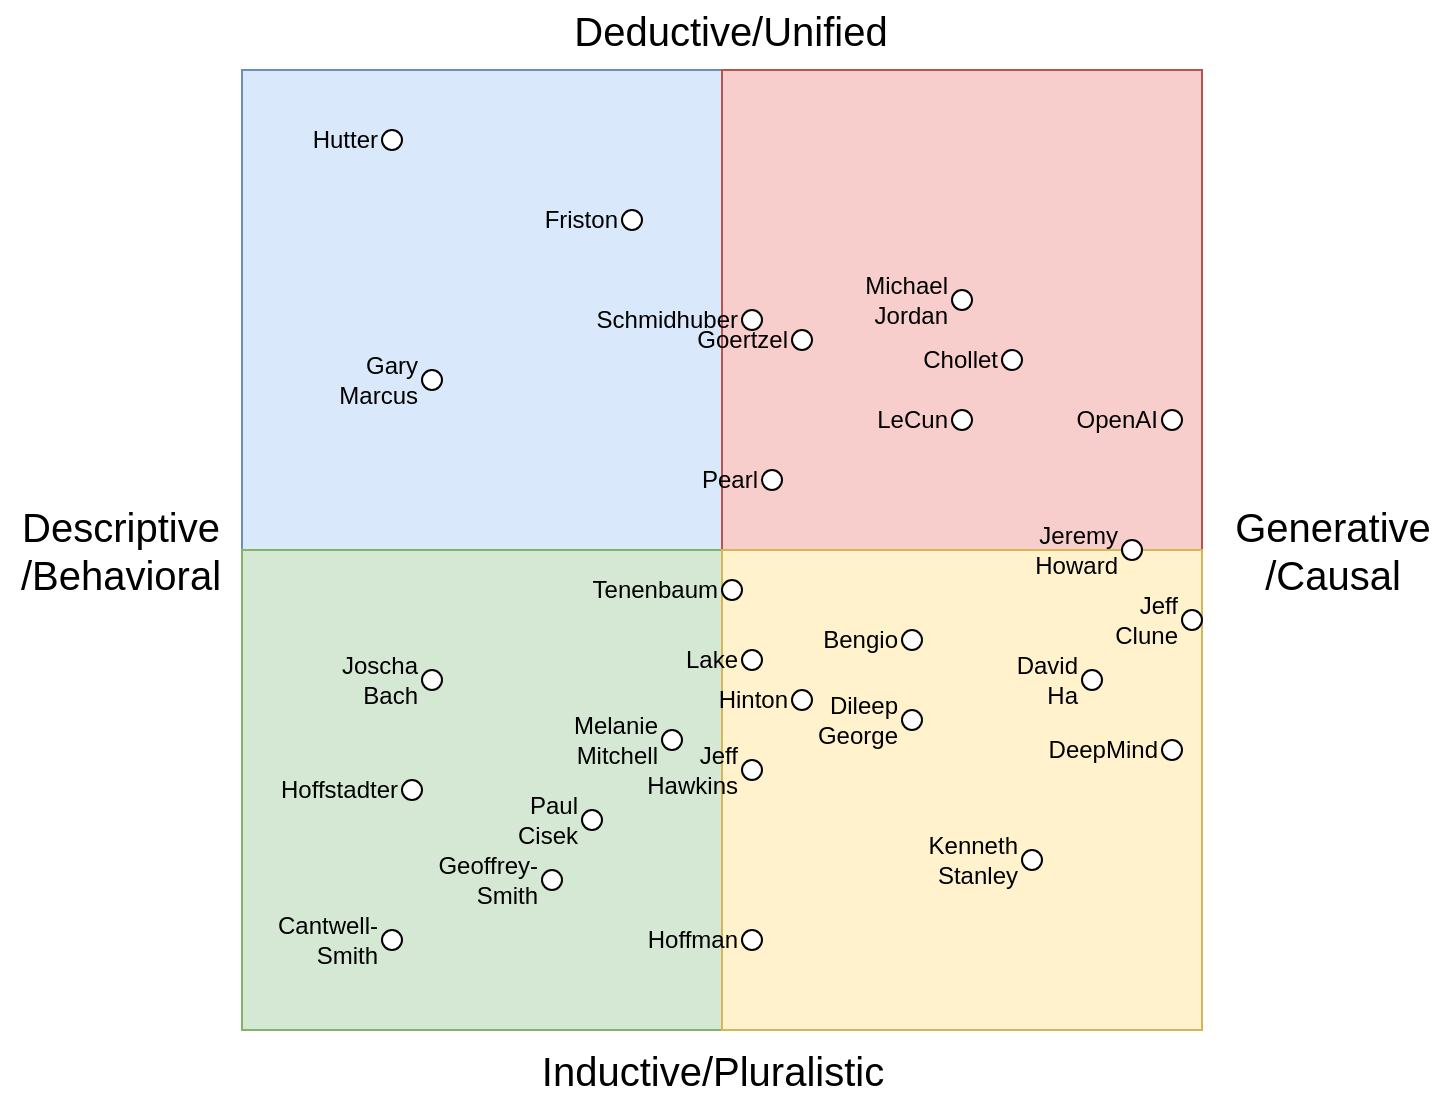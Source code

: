<mxfile version="13.10.4" type="github">
  <diagram id="e_Nu4UiDqZK5FSXZQxsC" name="Page-1">
    <mxGraphModel dx="1664" dy="402" grid="1" gridSize="10" guides="1" tooltips="1" connect="1" arrows="1" fold="1" page="1" pageScale="1" pageWidth="850" pageHeight="1100" math="0" shadow="0">
      <root>
        <mxCell id="0" />
        <mxCell id="1" parent="0" />
        <mxCell id="trqewR6XDROr1OXFbvpF-3" value="" style="whiteSpace=wrap;html=1;aspect=fixed;fillColor=#dae8fc;strokeColor=#6c8ebf;" vertex="1" parent="1">
          <mxGeometry x="120" y="40" width="240" height="240" as="geometry" />
        </mxCell>
        <mxCell id="trqewR6XDROr1OXFbvpF-5" value="" style="whiteSpace=wrap;html=1;aspect=fixed;fillColor=#f8cecc;strokeColor=#b85450;" vertex="1" parent="1">
          <mxGeometry x="360" y="40" width="240" height="240" as="geometry" />
        </mxCell>
        <mxCell id="trqewR6XDROr1OXFbvpF-6" value="" style="whiteSpace=wrap;html=1;aspect=fixed;fillColor=#d5e8d4;strokeColor=#82b366;" vertex="1" parent="1">
          <mxGeometry x="120" y="280" width="240" height="240" as="geometry" />
        </mxCell>
        <mxCell id="trqewR6XDROr1OXFbvpF-7" value="" style="whiteSpace=wrap;html=1;aspect=fixed;fillColor=#fff2cc;strokeColor=#d6b656;" vertex="1" parent="1">
          <mxGeometry x="360" y="280" width="240" height="240" as="geometry" />
        </mxCell>
        <mxCell id="trqewR6XDROr1OXFbvpF-8" value="Inductive/Pluralistic" style="text;html=1;align=center;verticalAlign=middle;resizable=0;points=[];autosize=1;fontSize=20;" vertex="1" parent="1">
          <mxGeometry x="260" y="525" width="190" height="30" as="geometry" />
        </mxCell>
        <mxCell id="trqewR6XDROr1OXFbvpF-9" value="Deductive/Unified" style="text;html=1;align=center;verticalAlign=middle;resizable=0;points=[];autosize=1;fontSize=20;" vertex="1" parent="1">
          <mxGeometry x="279" y="5" width="170" height="30" as="geometry" />
        </mxCell>
        <mxCell id="trqewR6XDROr1OXFbvpF-10" value="Generative&lt;br&gt;/Causal" style="text;html=1;align=center;verticalAlign=middle;resizable=0;points=[];autosize=1;fontSize=20;" vertex="1" parent="1">
          <mxGeometry x="610" y="255" width="110" height="50" as="geometry" />
        </mxCell>
        <mxCell id="trqewR6XDROr1OXFbvpF-11" value="Descriptive&lt;br&gt;/Behavioral" style="text;html=1;align=center;verticalAlign=middle;resizable=0;points=[];autosize=1;fontSize=20;" vertex="1" parent="1">
          <mxGeometry x="-1" y="255" width="120" height="50" as="geometry" />
        </mxCell>
        <mxCell id="trqewR6XDROr1OXFbvpF-18" value="Joscha&lt;br&gt;Bach&lt;br&gt;" style="ellipse;whiteSpace=wrap;html=1;aspect=fixed;fontSize=12;labelPosition=left;verticalLabelPosition=middle;align=right;verticalAlign=middle;" vertex="1" parent="1">
          <mxGeometry x="210" y="340" width="10" height="10" as="geometry" />
        </mxCell>
        <mxCell id="trqewR6XDROr1OXFbvpF-22" value="Jeremy&lt;br&gt;Howard" style="ellipse;whiteSpace=wrap;html=1;aspect=fixed;fontSize=12;labelPosition=left;verticalLabelPosition=middle;align=right;verticalAlign=middle;" vertex="1" parent="1">
          <mxGeometry x="560" y="275" width="10" height="10" as="geometry" />
        </mxCell>
        <mxCell id="trqewR6XDROr1OXFbvpF-23" value="Jeff&lt;br&gt;Hawkins" style="ellipse;whiteSpace=wrap;html=1;aspect=fixed;fontSize=12;labelPosition=left;verticalLabelPosition=middle;align=right;verticalAlign=middle;" vertex="1" parent="1">
          <mxGeometry x="370" y="385" width="10" height="10" as="geometry" />
        </mxCell>
        <mxCell id="trqewR6XDROr1OXFbvpF-26" value="Gary&lt;br&gt;Marcus" style="ellipse;whiteSpace=wrap;html=1;aspect=fixed;fontSize=12;labelPosition=left;verticalLabelPosition=middle;align=right;verticalAlign=middle;" vertex="1" parent="1">
          <mxGeometry x="210" y="190" width="10" height="10" as="geometry" />
        </mxCell>
        <mxCell id="trqewR6XDROr1OXFbvpF-28" value="LeCun" style="ellipse;whiteSpace=wrap;html=1;aspect=fixed;fontSize=12;labelPosition=left;verticalLabelPosition=middle;align=right;verticalAlign=middle;" vertex="1" parent="1">
          <mxGeometry x="475" y="210" width="10" height="10" as="geometry" />
        </mxCell>
        <mxCell id="trqewR6XDROr1OXFbvpF-29" value="Hinton" style="ellipse;whiteSpace=wrap;html=1;aspect=fixed;fontSize=12;labelPosition=left;verticalLabelPosition=middle;align=right;verticalAlign=middle;" vertex="1" parent="1">
          <mxGeometry x="395" y="350" width="10" height="10" as="geometry" />
        </mxCell>
        <mxCell id="trqewR6XDROr1OXFbvpF-34" value="Bengio" style="ellipse;whiteSpace=wrap;html=1;aspect=fixed;fontSize=12;labelPosition=left;verticalLabelPosition=middle;align=right;verticalAlign=middle;" vertex="1" parent="1">
          <mxGeometry x="450" y="320" width="10" height="10" as="geometry" />
        </mxCell>
        <mxCell id="trqewR6XDROr1OXFbvpF-39" value="Schmidhuber" style="ellipse;whiteSpace=wrap;html=1;aspect=fixed;fontSize=12;labelPosition=left;verticalLabelPosition=middle;align=right;verticalAlign=middle;" vertex="1" parent="1">
          <mxGeometry x="370" y="160" width="10" height="10" as="geometry" />
        </mxCell>
        <mxCell id="trqewR6XDROr1OXFbvpF-41" value="David&lt;br&gt;Ha" style="ellipse;whiteSpace=wrap;html=1;aspect=fixed;fontSize=12;labelPosition=left;verticalLabelPosition=middle;align=right;verticalAlign=middle;" vertex="1" parent="1">
          <mxGeometry x="540" y="340" width="10" height="10" as="geometry" />
        </mxCell>
        <mxCell id="trqewR6XDROr1OXFbvpF-51" value="Kenneth&lt;br&gt;Stanley" style="ellipse;whiteSpace=wrap;html=1;aspect=fixed;fontSize=12;labelPosition=left;verticalLabelPosition=middle;align=right;verticalAlign=middle;" vertex="1" parent="1">
          <mxGeometry x="510" y="430" width="10" height="10" as="geometry" />
        </mxCell>
        <mxCell id="trqewR6XDROr1OXFbvpF-54" value="Melanie&lt;br&gt;Mitchell" style="ellipse;whiteSpace=wrap;html=1;aspect=fixed;fontSize=12;labelPosition=left;verticalLabelPosition=middle;align=right;verticalAlign=middle;" vertex="1" parent="1">
          <mxGeometry x="330" y="370" width="10" height="10" as="geometry" />
        </mxCell>
        <mxCell id="trqewR6XDROr1OXFbvpF-55" value="Hoffstadter" style="ellipse;whiteSpace=wrap;html=1;aspect=fixed;fontSize=12;labelPosition=left;verticalLabelPosition=middle;align=right;verticalAlign=middle;" vertex="1" parent="1">
          <mxGeometry x="200" y="395" width="10" height="10" as="geometry" />
        </mxCell>
        <mxCell id="trqewR6XDROr1OXFbvpF-59" value="Hoffman" style="ellipse;whiteSpace=wrap;html=1;aspect=fixed;fontSize=12;labelPosition=left;verticalLabelPosition=middle;align=right;verticalAlign=middle;" vertex="1" parent="1">
          <mxGeometry x="370" y="470" width="10" height="10" as="geometry" />
        </mxCell>
        <mxCell id="trqewR6XDROr1OXFbvpF-60" value="Geoffrey-Smith" style="ellipse;whiteSpace=wrap;html=1;aspect=fixed;fontSize=12;labelPosition=left;verticalLabelPosition=middle;align=right;verticalAlign=middle;" vertex="1" parent="1">
          <mxGeometry x="270" y="440" width="10" height="10" as="geometry" />
        </mxCell>
        <mxCell id="trqewR6XDROr1OXFbvpF-63" value="Hutter" style="ellipse;whiteSpace=wrap;html=1;aspect=fixed;fontSize=12;labelPosition=left;verticalLabelPosition=middle;align=right;verticalAlign=middle;" vertex="1" parent="1">
          <mxGeometry x="190" y="70" width="10" height="10" as="geometry" />
        </mxCell>
        <mxCell id="trqewR6XDROr1OXFbvpF-70" value="Goertzel" style="ellipse;whiteSpace=wrap;html=1;aspect=fixed;fontSize=12;labelPosition=left;verticalLabelPosition=middle;align=right;verticalAlign=middle;" vertex="1" parent="1">
          <mxGeometry x="395" y="170" width="10" height="10" as="geometry" />
        </mxCell>
        <mxCell id="trqewR6XDROr1OXFbvpF-71" value="Pearl" style="ellipse;whiteSpace=wrap;html=1;aspect=fixed;fontSize=12;labelPosition=left;verticalLabelPosition=middle;align=right;verticalAlign=middle;" vertex="1" parent="1">
          <mxGeometry x="380" y="240" width="10" height="10" as="geometry" />
        </mxCell>
        <mxCell id="trqewR6XDROr1OXFbvpF-72" value="OpenAI" style="ellipse;whiteSpace=wrap;html=1;aspect=fixed;fontSize=12;labelPosition=left;verticalLabelPosition=middle;align=right;verticalAlign=middle;" vertex="1" parent="1">
          <mxGeometry x="580" y="210" width="10" height="10" as="geometry" />
        </mxCell>
        <mxCell id="trqewR6XDROr1OXFbvpF-75" value="DeepMind" style="ellipse;whiteSpace=wrap;html=1;aspect=fixed;fontSize=12;labelPosition=left;verticalLabelPosition=middle;align=right;verticalAlign=middle;" vertex="1" parent="1">
          <mxGeometry x="580" y="375" width="10" height="10" as="geometry" />
        </mxCell>
        <mxCell id="trqewR6XDROr1OXFbvpF-78" value="Lake" style="ellipse;whiteSpace=wrap;html=1;aspect=fixed;fontSize=12;labelPosition=left;verticalLabelPosition=middle;align=right;verticalAlign=middle;" vertex="1" parent="1">
          <mxGeometry x="370" y="330" width="10" height="10" as="geometry" />
        </mxCell>
        <mxCell id="trqewR6XDROr1OXFbvpF-83" value="Cantwell-Smith" style="ellipse;whiteSpace=wrap;html=1;aspect=fixed;fontSize=12;labelPosition=left;verticalLabelPosition=middle;align=right;verticalAlign=middle;" vertex="1" parent="1">
          <mxGeometry x="190" y="470" width="10" height="10" as="geometry" />
        </mxCell>
        <mxCell id="trqewR6XDROr1OXFbvpF-84" value="Tenenbaum&lt;br&gt;" style="ellipse;whiteSpace=wrap;html=1;aspect=fixed;fontSize=12;labelPosition=left;verticalLabelPosition=middle;align=right;verticalAlign=middle;" vertex="1" parent="1">
          <mxGeometry x="360" y="295" width="10" height="10" as="geometry" />
        </mxCell>
        <mxCell id="trqewR6XDROr1OXFbvpF-85" value="Michael&lt;br&gt;Jordan" style="ellipse;whiteSpace=wrap;html=1;aspect=fixed;fontSize=12;labelPosition=left;verticalLabelPosition=middle;align=right;verticalAlign=middle;" vertex="1" parent="1">
          <mxGeometry x="475" y="150" width="10" height="10" as="geometry" />
        </mxCell>
        <mxCell id="trqewR6XDROr1OXFbvpF-86" value="Chollet" style="ellipse;whiteSpace=wrap;html=1;aspect=fixed;fontSize=12;labelPosition=left;verticalLabelPosition=middle;align=right;verticalAlign=middle;" vertex="1" parent="1">
          <mxGeometry x="500" y="180" width="10" height="10" as="geometry" />
        </mxCell>
        <mxCell id="trqewR6XDROr1OXFbvpF-87" value="Dileep&lt;br&gt;George" style="ellipse;whiteSpace=wrap;html=1;aspect=fixed;fontSize=12;labelPosition=left;verticalLabelPosition=middle;align=right;verticalAlign=middle;" vertex="1" parent="1">
          <mxGeometry x="450" y="360" width="10" height="10" as="geometry" />
        </mxCell>
        <mxCell id="trqewR6XDROr1OXFbvpF-88" value="Paul&lt;br&gt;Cisek" style="ellipse;whiteSpace=wrap;html=1;aspect=fixed;fontSize=12;labelPosition=left;verticalLabelPosition=middle;align=right;verticalAlign=middle;" vertex="1" parent="1">
          <mxGeometry x="290" y="410" width="10" height="10" as="geometry" />
        </mxCell>
        <mxCell id="trqewR6XDROr1OXFbvpF-89" value="Friston" style="ellipse;whiteSpace=wrap;html=1;aspect=fixed;fontSize=12;labelPosition=left;verticalLabelPosition=middle;align=right;verticalAlign=middle;" vertex="1" parent="1">
          <mxGeometry x="310" y="110" width="10" height="10" as="geometry" />
        </mxCell>
        <mxCell id="trqewR6XDROr1OXFbvpF-93" value="Jeff&lt;br&gt;Clune" style="ellipse;whiteSpace=wrap;html=1;aspect=fixed;fontSize=12;labelPosition=left;verticalLabelPosition=middle;align=right;verticalAlign=middle;" vertex="1" parent="1">
          <mxGeometry x="590" y="310" width="10" height="10" as="geometry" />
        </mxCell>
      </root>
    </mxGraphModel>
  </diagram>
</mxfile>
